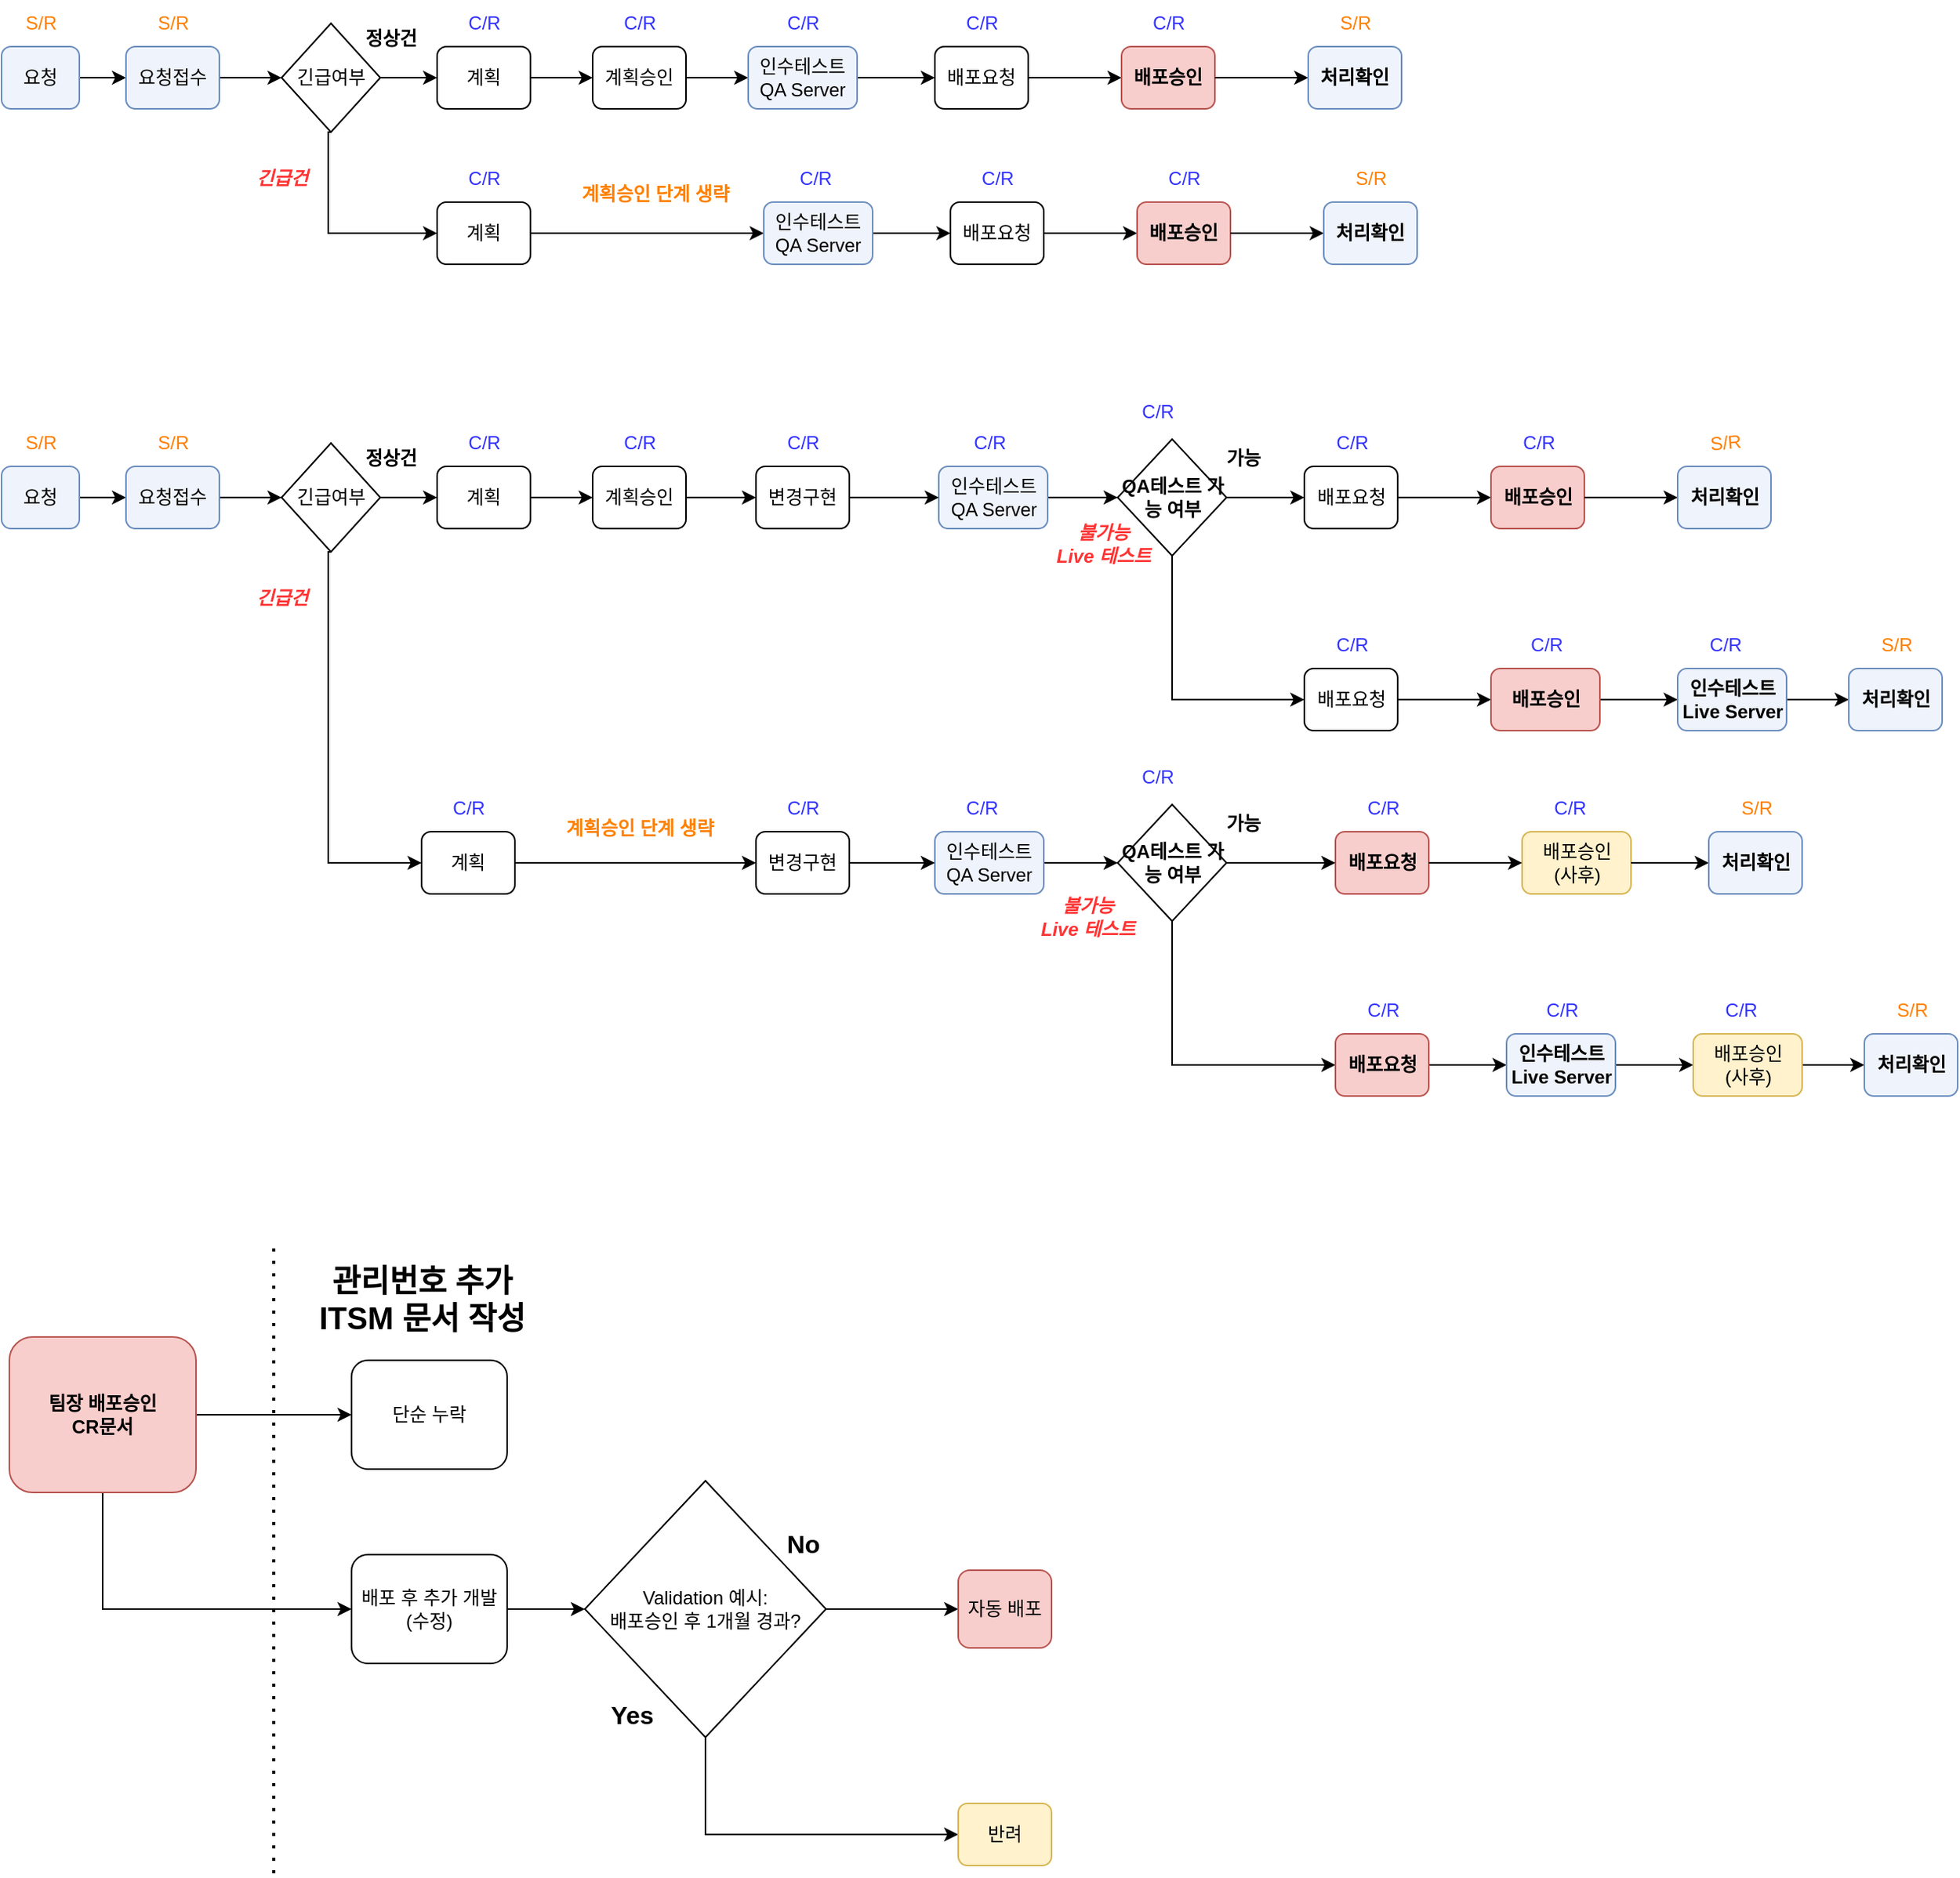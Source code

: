 <mxfile version="22.1.15" type="github">
  <diagram id="C5RBs43oDa-KdzZeNtuy" name="Page-1">
    <mxGraphModel dx="2261" dy="738" grid="1" gridSize="10" guides="1" tooltips="1" connect="1" arrows="1" fold="1" page="1" pageScale="1" pageWidth="827" pageHeight="1169" background="#ffffff" math="0" shadow="0">
      <root>
        <mxCell id="WIyWlLk6GJQsqaUBKTNV-0" />
        <mxCell id="WIyWlLk6GJQsqaUBKTNV-1" parent="WIyWlLk6GJQsqaUBKTNV-0" />
        <mxCell id="-poH_1AGBU1u-PjEJNl7-34" value="배포승인&lt;br&gt;(사후)" style="rounded=1;whiteSpace=wrap;html=1;fontSize=12;glass=0;strokeWidth=1;shadow=0;fontStyle=0;fillColor=#fff2cc;strokeColor=#d6b656;" parent="WIyWlLk6GJQsqaUBKTNV-1" vertex="1">
          <mxGeometry x="177.5" y="655" width="70" height="40" as="geometry" />
        </mxCell>
        <mxCell id="bHrff5qwEhBtDLo3kuQc-10" style="edgeStyle=orthogonalEdgeStyle;rounded=0;orthogonalLoop=1;jettySize=auto;html=1;exitX=1;exitY=0.5;exitDx=0;exitDy=0;entryX=0;entryY=0.5;entryDx=0;entryDy=0;" parent="WIyWlLk6GJQsqaUBKTNV-1" source="WIyWlLk6GJQsqaUBKTNV-3" target="bHrff5qwEhBtDLo3kuQc-8" edge="1">
          <mxGeometry relative="1" as="geometry" />
        </mxCell>
        <mxCell id="WIyWlLk6GJQsqaUBKTNV-3" value="요청" style="rounded=1;whiteSpace=wrap;html=1;fontSize=12;glass=0;strokeWidth=1;shadow=0;fillColor=#EFF4FC;strokeColor=#6c8ebf;" parent="WIyWlLk6GJQsqaUBKTNV-1" vertex="1">
          <mxGeometry x="-800" y="420" width="50" height="40" as="geometry" />
        </mxCell>
        <mxCell id="bHrff5qwEhBtDLo3kuQc-9" style="edgeStyle=orthogonalEdgeStyle;rounded=0;orthogonalLoop=1;jettySize=auto;html=1;entryX=0;entryY=0.5;entryDx=0;entryDy=0;" parent="WIyWlLk6GJQsqaUBKTNV-1" source="bHrff5qwEhBtDLo3kuQc-37" target="bHrff5qwEhBtDLo3kuQc-13" edge="1">
          <mxGeometry relative="1" as="geometry">
            <mxPoint x="-560" y="440" as="targetPoint" />
            <mxPoint x="-620" y="440" as="sourcePoint" />
          </mxGeometry>
        </mxCell>
        <mxCell id="bHrff5qwEhBtDLo3kuQc-45" style="edgeStyle=orthogonalEdgeStyle;rounded=0;orthogonalLoop=1;jettySize=auto;html=1;exitX=1;exitY=0.5;exitDx=0;exitDy=0;entryX=0;entryY=0.5;entryDx=0;entryDy=0;" parent="WIyWlLk6GJQsqaUBKTNV-1" source="bHrff5qwEhBtDLo3kuQc-8" target="bHrff5qwEhBtDLo3kuQc-37" edge="1">
          <mxGeometry relative="1" as="geometry" />
        </mxCell>
        <mxCell id="bHrff5qwEhBtDLo3kuQc-8" value="요청접수" style="rounded=1;whiteSpace=wrap;html=1;fontSize=12;glass=0;strokeWidth=1;shadow=0;fillColor=#EFF4FC;strokeColor=#6c8ebf;" parent="WIyWlLk6GJQsqaUBKTNV-1" vertex="1">
          <mxGeometry x="-720" y="420" width="60" height="40" as="geometry" />
        </mxCell>
        <mxCell id="bHrff5qwEhBtDLo3kuQc-43" style="edgeStyle=orthogonalEdgeStyle;rounded=0;orthogonalLoop=1;jettySize=auto;html=1;exitX=1;exitY=0.5;exitDx=0;exitDy=0;entryX=0;entryY=0.5;entryDx=0;entryDy=0;" parent="WIyWlLk6GJQsqaUBKTNV-1" source="bHrff5qwEhBtDLo3kuQc-13" target="bHrff5qwEhBtDLo3kuQc-17" edge="1">
          <mxGeometry relative="1" as="geometry" />
        </mxCell>
        <mxCell id="bHrff5qwEhBtDLo3kuQc-13" value="계획" style="rounded=1;whiteSpace=wrap;html=1;fontSize=12;glass=0;strokeWidth=1;shadow=0;" parent="WIyWlLk6GJQsqaUBKTNV-1" vertex="1">
          <mxGeometry x="-520" y="420" width="60" height="40" as="geometry" />
        </mxCell>
        <mxCell id="mNGhvAOt8ULC3OzizUnZ-25" style="edgeStyle=orthogonalEdgeStyle;rounded=0;orthogonalLoop=1;jettySize=auto;html=1;exitX=1;exitY=0.5;exitDx=0;exitDy=0;entryX=0;entryY=0.5;entryDx=0;entryDy=0;" edge="1" parent="WIyWlLk6GJQsqaUBKTNV-1" source="bHrff5qwEhBtDLo3kuQc-17" target="mNGhvAOt8ULC3OzizUnZ-21">
          <mxGeometry relative="1" as="geometry" />
        </mxCell>
        <mxCell id="bHrff5qwEhBtDLo3kuQc-17" value="계획승인" style="rounded=1;whiteSpace=wrap;html=1;fontSize=12;glass=0;strokeWidth=1;shadow=0;" parent="WIyWlLk6GJQsqaUBKTNV-1" vertex="1">
          <mxGeometry x="-420" y="420" width="60" height="40" as="geometry" />
        </mxCell>
        <mxCell id="bHrff5qwEhBtDLo3kuQc-23" value="배포요청" style="rounded=1;whiteSpace=wrap;html=1;fontSize=12;glass=0;strokeWidth=1;shadow=0;" parent="WIyWlLk6GJQsqaUBKTNV-1" vertex="1">
          <mxGeometry x="37.5" y="420" width="60" height="40" as="geometry" />
        </mxCell>
        <mxCell id="bHrff5qwEhBtDLo3kuQc-24" style="edgeStyle=orthogonalEdgeStyle;rounded=0;orthogonalLoop=1;jettySize=auto;html=1;exitX=1;exitY=0.5;exitDx=0;exitDy=0;" parent="WIyWlLk6GJQsqaUBKTNV-1" edge="1">
          <mxGeometry relative="1" as="geometry">
            <mxPoint x="157.5" y="440" as="targetPoint" />
            <mxPoint x="97.5" y="440" as="sourcePoint" />
          </mxGeometry>
        </mxCell>
        <mxCell id="bHrff5qwEhBtDLo3kuQc-25" value="배포승인" style="rounded=1;whiteSpace=wrap;html=1;fontSize=12;glass=0;strokeWidth=1;shadow=0;fontStyle=1;fillColor=#f8cecc;strokeColor=#b85450;" parent="WIyWlLk6GJQsqaUBKTNV-1" vertex="1">
          <mxGeometry x="157.5" y="420" width="60" height="40" as="geometry" />
        </mxCell>
        <mxCell id="bHrff5qwEhBtDLo3kuQc-26" style="edgeStyle=orthogonalEdgeStyle;rounded=0;orthogonalLoop=1;jettySize=auto;html=1;exitX=1;exitY=0.5;exitDx=0;exitDy=0;" parent="WIyWlLk6GJQsqaUBKTNV-1" edge="1">
          <mxGeometry relative="1" as="geometry">
            <mxPoint x="277.5" y="440" as="targetPoint" />
            <mxPoint x="217.5" y="440" as="sourcePoint" />
          </mxGeometry>
        </mxCell>
        <mxCell id="bHrff5qwEhBtDLo3kuQc-27" value="처리확인" style="rounded=1;whiteSpace=wrap;html=1;fontSize=12;glass=0;strokeWidth=1;shadow=0;fillColor=#EFF4FC;strokeColor=#6c8ebf;fontStyle=1;" parent="WIyWlLk6GJQsqaUBKTNV-1" vertex="1">
          <mxGeometry x="277.5" y="420" width="60" height="40" as="geometry" />
        </mxCell>
        <mxCell id="bHrff5qwEhBtDLo3kuQc-28" value="S/R" style="text;html=1;align=center;verticalAlign=middle;resizable=0;points=[];autosize=1;strokeColor=none;fillColor=none;fontColor=#FF8000;" parent="WIyWlLk6GJQsqaUBKTNV-1" vertex="1">
          <mxGeometry x="-795" y="390" width="40" height="30" as="geometry" />
        </mxCell>
        <mxCell id="bHrff5qwEhBtDLo3kuQc-29" value="S/R" style="text;html=1;align=center;verticalAlign=middle;resizable=0;points=[];autosize=1;strokeColor=none;fillColor=none;fontColor=#FF8000;" parent="WIyWlLk6GJQsqaUBKTNV-1" vertex="1">
          <mxGeometry x="-710" y="390" width="40" height="30" as="geometry" />
        </mxCell>
        <mxCell id="bHrff5qwEhBtDLo3kuQc-30" value="C/R" style="text;html=1;align=center;verticalAlign=middle;resizable=0;points=[];autosize=1;strokeColor=none;fillColor=none;fontColor=#3333FF;" parent="WIyWlLk6GJQsqaUBKTNV-1" vertex="1">
          <mxGeometry x="-510" y="390" width="40" height="30" as="geometry" />
        </mxCell>
        <mxCell id="bHrff5qwEhBtDLo3kuQc-31" value="C/R" style="text;html=1;align=center;verticalAlign=middle;resizable=0;points=[];autosize=1;strokeColor=none;fillColor=none;fontColor=#3333FF;" parent="WIyWlLk6GJQsqaUBKTNV-1" vertex="1">
          <mxGeometry x="-410" y="390" width="40" height="30" as="geometry" />
        </mxCell>
        <mxCell id="bHrff5qwEhBtDLo3kuQc-32" value="C/R" style="text;html=1;align=center;verticalAlign=middle;resizable=0;points=[];autosize=1;strokeColor=none;fillColor=none;fontColor=#3333FF;" parent="WIyWlLk6GJQsqaUBKTNV-1" vertex="1">
          <mxGeometry x="-77.5" y="370" width="40" height="30" as="geometry" />
        </mxCell>
        <mxCell id="bHrff5qwEhBtDLo3kuQc-34" value="C/R" style="text;html=1;align=center;verticalAlign=middle;resizable=0;points=[];autosize=1;strokeColor=none;fillColor=none;fontColor=#3333FF;" parent="WIyWlLk6GJQsqaUBKTNV-1" vertex="1">
          <mxGeometry x="47.5" y="390" width="40" height="30" as="geometry" />
        </mxCell>
        <mxCell id="bHrff5qwEhBtDLo3kuQc-35" value="C/R" style="text;html=1;align=center;verticalAlign=middle;resizable=0;points=[];autosize=1;strokeColor=none;fillColor=none;fontColor=#3333FF;" parent="WIyWlLk6GJQsqaUBKTNV-1" vertex="1">
          <mxGeometry x="167.5" y="390" width="40" height="30" as="geometry" />
        </mxCell>
        <mxCell id="bHrff5qwEhBtDLo3kuQc-41" style="edgeStyle=orthogonalEdgeStyle;rounded=0;orthogonalLoop=1;jettySize=auto;html=1;exitX=0.5;exitY=1;exitDx=0;exitDy=0;entryX=0;entryY=0.5;entryDx=0;entryDy=0;" parent="WIyWlLk6GJQsqaUBKTNV-1" source="bHrff5qwEhBtDLo3kuQc-37" target="bHrff5qwEhBtDLo3kuQc-47" edge="1">
          <mxGeometry relative="1" as="geometry">
            <mxPoint x="-590" y="780" as="targetPoint" />
            <Array as="points">
              <mxPoint x="-590" y="475" />
              <mxPoint x="-590" y="675" />
            </Array>
          </mxGeometry>
        </mxCell>
        <mxCell id="bHrff5qwEhBtDLo3kuQc-37" value="긴급여부" style="rhombus;whiteSpace=wrap;html=1;" parent="WIyWlLk6GJQsqaUBKTNV-1" vertex="1">
          <mxGeometry x="-620" y="405" width="63.5" height="70" as="geometry" />
        </mxCell>
        <mxCell id="bHrff5qwEhBtDLo3kuQc-39" value="정상건" style="text;html=1;align=center;verticalAlign=middle;resizable=0;points=[];autosize=1;strokeColor=none;fillColor=none;fontStyle=1" parent="WIyWlLk6GJQsqaUBKTNV-1" vertex="1">
          <mxGeometry x="-580" y="400" width="60" height="30" as="geometry" />
        </mxCell>
        <mxCell id="bHrff5qwEhBtDLo3kuQc-40" value="긴급건" style="text;html=1;align=center;verticalAlign=middle;resizable=0;points=[];autosize=1;strokeColor=none;fillColor=none;fontStyle=3;fontColor=#FF3333;" parent="WIyWlLk6GJQsqaUBKTNV-1" vertex="1">
          <mxGeometry x="-650" y="490" width="60" height="30" as="geometry" />
        </mxCell>
        <mxCell id="mNGhvAOt8ULC3OzizUnZ-27" style="edgeStyle=orthogonalEdgeStyle;rounded=0;orthogonalLoop=1;jettySize=auto;html=1;exitX=1;exitY=0.5;exitDx=0;exitDy=0;entryX=0;entryY=0.5;entryDx=0;entryDy=0;" edge="1" parent="WIyWlLk6GJQsqaUBKTNV-1" source="bHrff5qwEhBtDLo3kuQc-47" target="mNGhvAOt8ULC3OzizUnZ-23">
          <mxGeometry relative="1" as="geometry" />
        </mxCell>
        <mxCell id="bHrff5qwEhBtDLo3kuQc-47" value="계획" style="rounded=1;whiteSpace=wrap;html=1;fontSize=12;glass=0;strokeWidth=1;shadow=0;" parent="WIyWlLk6GJQsqaUBKTNV-1" vertex="1">
          <mxGeometry x="-530" y="655" width="60" height="40" as="geometry" />
        </mxCell>
        <mxCell id="bHrff5qwEhBtDLo3kuQc-48" value="C/R" style="text;html=1;align=center;verticalAlign=middle;resizable=0;points=[];autosize=1;strokeColor=none;fillColor=none;fontColor=#3333FF;" parent="WIyWlLk6GJQsqaUBKTNV-1" vertex="1">
          <mxGeometry x="-520" y="625" width="40" height="30" as="geometry" />
        </mxCell>
        <mxCell id="bHrff5qwEhBtDLo3kuQc-50" value="C/R" style="text;html=1;align=center;verticalAlign=middle;resizable=0;points=[];autosize=1;strokeColor=none;fillColor=none;fontColor=#3333FF;" parent="WIyWlLk6GJQsqaUBKTNV-1" vertex="1">
          <mxGeometry x="-77.5" y="605" width="40" height="30" as="geometry" />
        </mxCell>
        <mxCell id="bHrff5qwEhBtDLo3kuQc-70" style="edgeStyle=orthogonalEdgeStyle;rounded=0;orthogonalLoop=1;jettySize=auto;html=1;exitX=0.5;exitY=1;exitDx=0;exitDy=0;entryX=0;entryY=0.5;entryDx=0;entryDy=0;" parent="WIyWlLk6GJQsqaUBKTNV-1" source="bHrff5qwEhBtDLo3kuQc-67" edge="1" target="bHrff5qwEhBtDLo3kuQc-71">
          <mxGeometry relative="1" as="geometry">
            <mxPoint x="7.5" y="570" as="targetPoint" />
            <Array as="points">
              <mxPoint x="-47.5" y="570" />
            </Array>
          </mxGeometry>
        </mxCell>
        <mxCell id="mNGhvAOt8ULC3OzizUnZ-6" style="edgeStyle=orthogonalEdgeStyle;rounded=0;orthogonalLoop=1;jettySize=auto;html=1;exitX=1;exitY=0.5;exitDx=0;exitDy=0;entryX=0;entryY=0.5;entryDx=0;entryDy=0;" edge="1" parent="WIyWlLk6GJQsqaUBKTNV-1" source="bHrff5qwEhBtDLo3kuQc-67" target="bHrff5qwEhBtDLo3kuQc-23">
          <mxGeometry relative="1" as="geometry" />
        </mxCell>
        <mxCell id="bHrff5qwEhBtDLo3kuQc-67" value="&lt;b&gt;QA테스트 가능 여부&lt;/b&gt;" style="rhombus;whiteSpace=wrap;html=1;" parent="WIyWlLk6GJQsqaUBKTNV-1" vertex="1">
          <mxGeometry x="-82.5" y="402.5" width="70" height="75" as="geometry" />
        </mxCell>
        <mxCell id="bHrff5qwEhBtDLo3kuQc-68" value="가능" style="text;html=1;align=center;verticalAlign=middle;resizable=0;points=[];autosize=1;strokeColor=none;fillColor=none;fontStyle=1" parent="WIyWlLk6GJQsqaUBKTNV-1" vertex="1">
          <mxGeometry x="-27.5" y="400" width="50" height="30" as="geometry" />
        </mxCell>
        <mxCell id="bHrff5qwEhBtDLo3kuQc-69" value="불가능&lt;br&gt;Live 테스트" style="text;html=1;align=center;verticalAlign=middle;resizable=0;points=[];autosize=1;strokeColor=none;fillColor=none;fontStyle=3;fontColor=#FF3333;" parent="WIyWlLk6GJQsqaUBKTNV-1" vertex="1">
          <mxGeometry x="-137.5" y="450" width="90" height="40" as="geometry" />
        </mxCell>
        <mxCell id="bHrff5qwEhBtDLo3kuQc-83" style="edgeStyle=orthogonalEdgeStyle;rounded=0;orthogonalLoop=1;jettySize=auto;html=1;exitX=1;exitY=0.5;exitDx=0;exitDy=0;entryX=0;entryY=0.5;entryDx=0;entryDy=0;" parent="WIyWlLk6GJQsqaUBKTNV-1" source="bHrff5qwEhBtDLo3kuQc-71" target="bHrff5qwEhBtDLo3kuQc-74" edge="1">
          <mxGeometry relative="1" as="geometry" />
        </mxCell>
        <mxCell id="bHrff5qwEhBtDLo3kuQc-71" value="배포요청" style="rounded=1;whiteSpace=wrap;html=1;fontSize=12;glass=0;strokeWidth=1;shadow=0;fontStyle=0" parent="WIyWlLk6GJQsqaUBKTNV-1" vertex="1">
          <mxGeometry x="37.5" y="550" width="60" height="40" as="geometry" />
        </mxCell>
        <mxCell id="bHrff5qwEhBtDLo3kuQc-73" value="C/R" style="text;html=1;align=center;verticalAlign=middle;resizable=0;points=[];autosize=1;strokeColor=none;fillColor=none;fontColor=#3333FF;" parent="WIyWlLk6GJQsqaUBKTNV-1" vertex="1">
          <mxGeometry x="47.5" y="520" width="40" height="30" as="geometry" />
        </mxCell>
        <mxCell id="bHrff5qwEhBtDLo3kuQc-89" style="edgeStyle=orthogonalEdgeStyle;rounded=0;orthogonalLoop=1;jettySize=auto;html=1;exitX=1;exitY=0.5;exitDx=0;exitDy=0;entryX=0;entryY=0.5;entryDx=0;entryDy=0;" parent="WIyWlLk6GJQsqaUBKTNV-1" source="bHrff5qwEhBtDLo3kuQc-74" target="bHrff5qwEhBtDLo3kuQc-84" edge="1">
          <mxGeometry relative="1" as="geometry" />
        </mxCell>
        <mxCell id="bHrff5qwEhBtDLo3kuQc-74" value="배포승인" style="rounded=1;whiteSpace=wrap;html=1;fontSize=12;glass=0;strokeWidth=1;shadow=0;fillColor=#f8cecc;strokeColor=#b85450;fontStyle=1" parent="WIyWlLk6GJQsqaUBKTNV-1" vertex="1">
          <mxGeometry x="157.5" y="550" width="70" height="40" as="geometry" />
        </mxCell>
        <mxCell id="bHrff5qwEhBtDLo3kuQc-75" value="C/R" style="text;html=1;align=center;verticalAlign=middle;resizable=0;points=[];autosize=1;strokeColor=none;fillColor=none;fontColor=#3333FF;" parent="WIyWlLk6GJQsqaUBKTNV-1" vertex="1">
          <mxGeometry x="172.5" y="520" width="40" height="30" as="geometry" />
        </mxCell>
        <mxCell id="bHrff5qwEhBtDLo3kuQc-90" style="edgeStyle=orthogonalEdgeStyle;rounded=0;orthogonalLoop=1;jettySize=auto;html=1;exitX=1;exitY=0.5;exitDx=0;exitDy=0;entryX=0;entryY=0.5;entryDx=0;entryDy=0;" parent="WIyWlLk6GJQsqaUBKTNV-1" source="bHrff5qwEhBtDLo3kuQc-84" target="bHrff5qwEhBtDLo3kuQc-86" edge="1">
          <mxGeometry relative="1" as="geometry" />
        </mxCell>
        <mxCell id="bHrff5qwEhBtDLo3kuQc-84" value="인수테스트&lt;br style=&quot;border-color: var(--border-color);&quot;&gt;&lt;span style=&quot;&quot;&gt;Live Server&lt;/span&gt;" style="rounded=1;whiteSpace=wrap;html=1;fontSize=12;glass=0;strokeWidth=1;shadow=0;fontStyle=1;fillColor=#EFF4FC;strokeColor=#6c8ebf;" parent="WIyWlLk6GJQsqaUBKTNV-1" vertex="1">
          <mxGeometry x="277.5" y="550" width="70" height="40" as="geometry" />
        </mxCell>
        <mxCell id="bHrff5qwEhBtDLo3kuQc-86" value="처리확인" style="rounded=1;whiteSpace=wrap;html=1;fontSize=12;glass=0;strokeWidth=1;shadow=0;fillColor=#EFF4FC;strokeColor=#6c8ebf;fontStyle=1;" parent="WIyWlLk6GJQsqaUBKTNV-1" vertex="1">
          <mxGeometry x="387.5" y="550" width="60" height="40" as="geometry" />
        </mxCell>
        <mxCell id="bHrff5qwEhBtDLo3kuQc-87" value="C/R" style="text;html=1;align=center;verticalAlign=middle;resizable=0;points=[];autosize=1;strokeColor=none;fillColor=none;fontColor=#3333FF;" parent="WIyWlLk6GJQsqaUBKTNV-1" vertex="1">
          <mxGeometry x="287.5" y="520" width="40" height="30" as="geometry" />
        </mxCell>
        <mxCell id="bHrff5qwEhBtDLo3kuQc-93" value="단순 누락" style="rounded=1;whiteSpace=wrap;html=1;fontSize=12;glass=0;strokeWidth=1;shadow=0;" parent="WIyWlLk6GJQsqaUBKTNV-1" vertex="1">
          <mxGeometry x="-575" y="995" width="100" height="70" as="geometry" />
        </mxCell>
        <mxCell id="bHrff5qwEhBtDLo3kuQc-99" style="edgeStyle=orthogonalEdgeStyle;rounded=0;orthogonalLoop=1;jettySize=auto;html=1;exitX=1;exitY=0.5;exitDx=0;exitDy=0;entryX=0;entryY=0.5;entryDx=0;entryDy=0;" parent="WIyWlLk6GJQsqaUBKTNV-1" source="bHrff5qwEhBtDLo3kuQc-96" target="bHrff5qwEhBtDLo3kuQc-93" edge="1">
          <mxGeometry relative="1" as="geometry" />
        </mxCell>
        <mxCell id="bHrff5qwEhBtDLo3kuQc-107" style="edgeStyle=orthogonalEdgeStyle;rounded=0;orthogonalLoop=1;jettySize=auto;html=1;exitX=1;exitY=0.5;exitDx=0;exitDy=0;entryX=0;entryY=0.5;entryDx=0;entryDy=0;" parent="WIyWlLk6GJQsqaUBKTNV-1" source="bHrff5qwEhBtDLo3kuQc-96" target="bHrff5qwEhBtDLo3kuQc-105" edge="1">
          <mxGeometry relative="1" as="geometry">
            <Array as="points">
              <mxPoint x="-735" y="1030" />
              <mxPoint x="-735" y="1155" />
            </Array>
          </mxGeometry>
        </mxCell>
        <mxCell id="bHrff5qwEhBtDLo3kuQc-96" value="팀장 배포승인&lt;br&gt;CR문서" style="rounded=1;whiteSpace=wrap;html=1;fontSize=12;glass=0;strokeWidth=1;shadow=0;fillColor=#f8cecc;strokeColor=#b85450;fontStyle=1" parent="WIyWlLk6GJQsqaUBKTNV-1" vertex="1">
          <mxGeometry x="-795" y="980" width="120" height="100" as="geometry" />
        </mxCell>
        <mxCell id="bHrff5qwEhBtDLo3kuQc-100" value="관리번호 추가&lt;br&gt;ITSM 문서 작성" style="text;html=1;align=center;verticalAlign=middle;resizable=0;points=[];autosize=1;strokeColor=none;fillColor=none;fontStyle=1;fontSize=20;" parent="WIyWlLk6GJQsqaUBKTNV-1" vertex="1">
          <mxGeometry x="-610" y="925" width="160" height="60" as="geometry" />
        </mxCell>
        <mxCell id="bHrff5qwEhBtDLo3kuQc-109" style="edgeStyle=orthogonalEdgeStyle;rounded=0;orthogonalLoop=1;jettySize=auto;html=1;exitX=1;exitY=0.5;exitDx=0;exitDy=0;" parent="WIyWlLk6GJQsqaUBKTNV-1" source="bHrff5qwEhBtDLo3kuQc-101" edge="1">
          <mxGeometry relative="1" as="geometry">
            <mxPoint x="-185" y="1155" as="targetPoint" />
          </mxGeometry>
        </mxCell>
        <mxCell id="bHrff5qwEhBtDLo3kuQc-114" style="edgeStyle=orthogonalEdgeStyle;rounded=0;orthogonalLoop=1;jettySize=auto;html=1;exitX=0.5;exitY=1;exitDx=0;exitDy=0;entryX=0;entryY=0.5;entryDx=0;entryDy=0;" parent="WIyWlLk6GJQsqaUBKTNV-1" source="bHrff5qwEhBtDLo3kuQc-101" target="bHrff5qwEhBtDLo3kuQc-113" edge="1">
          <mxGeometry relative="1" as="geometry" />
        </mxCell>
        <mxCell id="bHrff5qwEhBtDLo3kuQc-101" value="Validation 예시:&lt;br&gt;배포승인 후 1개월 경과?" style="rhombus;whiteSpace=wrap;html=1;" parent="WIyWlLk6GJQsqaUBKTNV-1" vertex="1">
          <mxGeometry x="-425" y="1072.5" width="155" height="165" as="geometry" />
        </mxCell>
        <mxCell id="bHrff5qwEhBtDLo3kuQc-104" value="" style="endArrow=none;dashed=1;html=1;dashPattern=1 3;strokeWidth=2;rounded=0;" parent="WIyWlLk6GJQsqaUBKTNV-1" edge="1">
          <mxGeometry width="50" height="50" relative="1" as="geometry">
            <mxPoint x="-625" y="1325" as="sourcePoint" />
            <mxPoint x="-625" y="920" as="targetPoint" />
          </mxGeometry>
        </mxCell>
        <mxCell id="bHrff5qwEhBtDLo3kuQc-108" style="edgeStyle=orthogonalEdgeStyle;rounded=0;orthogonalLoop=1;jettySize=auto;html=1;exitX=1;exitY=0.5;exitDx=0;exitDy=0;entryX=0;entryY=0.5;entryDx=0;entryDy=0;" parent="WIyWlLk6GJQsqaUBKTNV-1" source="bHrff5qwEhBtDLo3kuQc-105" target="bHrff5qwEhBtDLo3kuQc-101" edge="1">
          <mxGeometry relative="1" as="geometry" />
        </mxCell>
        <mxCell id="bHrff5qwEhBtDLo3kuQc-105" value="배포 후 추가 개발(수정)" style="rounded=1;whiteSpace=wrap;html=1;fontSize=12;glass=0;strokeWidth=1;shadow=0;" parent="WIyWlLk6GJQsqaUBKTNV-1" vertex="1">
          <mxGeometry x="-575" y="1120" width="100" height="70" as="geometry" />
        </mxCell>
        <mxCell id="bHrff5qwEhBtDLo3kuQc-110" value="No" style="text;html=1;align=center;verticalAlign=middle;resizable=0;points=[];autosize=1;strokeColor=none;fillColor=none;fontSize=16;fontStyle=1" parent="WIyWlLk6GJQsqaUBKTNV-1" vertex="1">
          <mxGeometry x="-305" y="1098" width="40" height="30" as="geometry" />
        </mxCell>
        <mxCell id="bHrff5qwEhBtDLo3kuQc-112" value="자동 배포" style="rounded=1;whiteSpace=wrap;html=1;fontSize=12;glass=0;strokeWidth=1;shadow=0;fillColor=#f8cecc;strokeColor=#b85450;" parent="WIyWlLk6GJQsqaUBKTNV-1" vertex="1">
          <mxGeometry x="-185" y="1130" width="60" height="50" as="geometry" />
        </mxCell>
        <mxCell id="bHrff5qwEhBtDLo3kuQc-113" value="반려" style="rounded=1;whiteSpace=wrap;html=1;fontSize=12;glass=0;strokeWidth=1;shadow=0;fillColor=#fff2cc;strokeColor=#d6b656;" parent="WIyWlLk6GJQsqaUBKTNV-1" vertex="1">
          <mxGeometry x="-185" y="1280" width="60" height="40" as="geometry" />
        </mxCell>
        <mxCell id="bHrff5qwEhBtDLo3kuQc-115" value="Yes" style="text;html=1;align=center;verticalAlign=middle;resizable=0;points=[];autosize=1;strokeColor=none;fillColor=none;fontSize=16;fontStyle=1" parent="WIyWlLk6GJQsqaUBKTNV-1" vertex="1">
          <mxGeometry x="-420" y="1207.5" width="50" height="30" as="geometry" />
        </mxCell>
        <mxCell id="-poH_1AGBU1u-PjEJNl7-32" value="배포요청" style="rounded=1;whiteSpace=wrap;html=1;fontSize=12;glass=0;strokeWidth=1;shadow=0;fontStyle=1;fillColor=#f8cecc;strokeColor=#b85450;" parent="WIyWlLk6GJQsqaUBKTNV-1" vertex="1">
          <mxGeometry x="57.5" y="655" width="60" height="40" as="geometry" />
        </mxCell>
        <mxCell id="-poH_1AGBU1u-PjEJNl7-33" style="edgeStyle=orthogonalEdgeStyle;rounded=0;orthogonalLoop=1;jettySize=auto;html=1;exitX=1;exitY=0.5;exitDx=0;exitDy=0;" parent="WIyWlLk6GJQsqaUBKTNV-1" edge="1">
          <mxGeometry relative="1" as="geometry">
            <mxPoint x="177.5" y="675" as="targetPoint" />
            <mxPoint x="117.5" y="675" as="sourcePoint" />
          </mxGeometry>
        </mxCell>
        <mxCell id="-poH_1AGBU1u-PjEJNl7-35" style="edgeStyle=orthogonalEdgeStyle;rounded=0;orthogonalLoop=1;jettySize=auto;html=1;exitX=1;exitY=0.5;exitDx=0;exitDy=0;" parent="WIyWlLk6GJQsqaUBKTNV-1" source="-poH_1AGBU1u-PjEJNl7-34" edge="1">
          <mxGeometry relative="1" as="geometry">
            <mxPoint x="297.5" y="675" as="targetPoint" />
            <mxPoint x="257.5" y="675" as="sourcePoint" />
          </mxGeometry>
        </mxCell>
        <mxCell id="-poH_1AGBU1u-PjEJNl7-36" value="처리확인" style="rounded=1;whiteSpace=wrap;html=1;fontSize=12;glass=0;strokeWidth=1;shadow=0;fillColor=#EFF4FC;strokeColor=#6c8ebf;fontStyle=1;" parent="WIyWlLk6GJQsqaUBKTNV-1" vertex="1">
          <mxGeometry x="297.5" y="655" width="60" height="40" as="geometry" />
        </mxCell>
        <mxCell id="-poH_1AGBU1u-PjEJNl7-38" value="C/R" style="text;html=1;align=center;verticalAlign=middle;resizable=0;points=[];autosize=1;strokeColor=none;fillColor=none;fontColor=#3333FF;" parent="WIyWlLk6GJQsqaUBKTNV-1" vertex="1">
          <mxGeometry x="67.5" y="625" width="40" height="30" as="geometry" />
        </mxCell>
        <mxCell id="-poH_1AGBU1u-PjEJNl7-39" value="C/R" style="text;html=1;align=center;verticalAlign=middle;resizable=0;points=[];autosize=1;strokeColor=none;fillColor=none;fontColor=#3333FF;" parent="WIyWlLk6GJQsqaUBKTNV-1" vertex="1">
          <mxGeometry x="187.5" y="625" width="40" height="30" as="geometry" />
        </mxCell>
        <mxCell id="-poH_1AGBU1u-PjEJNl7-41" style="edgeStyle=orthogonalEdgeStyle;rounded=0;orthogonalLoop=1;jettySize=auto;html=1;exitX=0.5;exitY=1;exitDx=0;exitDy=0;entryX=0;entryY=0.5;entryDx=0;entryDy=0;" parent="WIyWlLk6GJQsqaUBKTNV-1" source="-poH_1AGBU1u-PjEJNl7-42" edge="1" target="-poH_1AGBU1u-PjEJNl7-46">
          <mxGeometry relative="1" as="geometry">
            <mxPoint x="7.5" y="805" as="targetPoint" />
            <Array as="points">
              <mxPoint x="-47.5" y="805" />
            </Array>
          </mxGeometry>
        </mxCell>
        <mxCell id="mNGhvAOt8ULC3OzizUnZ-11" style="edgeStyle=orthogonalEdgeStyle;rounded=0;orthogonalLoop=1;jettySize=auto;html=1;exitX=1;exitY=0.5;exitDx=0;exitDy=0;entryX=0;entryY=0.5;entryDx=0;entryDy=0;" edge="1" parent="WIyWlLk6GJQsqaUBKTNV-1" source="-poH_1AGBU1u-PjEJNl7-42" target="-poH_1AGBU1u-PjEJNl7-32">
          <mxGeometry relative="1" as="geometry" />
        </mxCell>
        <mxCell id="-poH_1AGBU1u-PjEJNl7-42" value="&lt;b style=&quot;border-color: var(--border-color);&quot;&gt;QA테스트 가능 여부&lt;/b&gt;" style="rhombus;whiteSpace=wrap;html=1;" parent="WIyWlLk6GJQsqaUBKTNV-1" vertex="1">
          <mxGeometry x="-82.5" y="637.5" width="70" height="75" as="geometry" />
        </mxCell>
        <mxCell id="-poH_1AGBU1u-PjEJNl7-43" value="가능" style="text;html=1;align=center;verticalAlign=middle;resizable=0;points=[];autosize=1;strokeColor=none;fillColor=none;fontStyle=1" parent="WIyWlLk6GJQsqaUBKTNV-1" vertex="1">
          <mxGeometry x="-27.5" y="635" width="50" height="30" as="geometry" />
        </mxCell>
        <mxCell id="-poH_1AGBU1u-PjEJNl7-44" value="불가능&lt;br style=&quot;border-color: var(--border-color);&quot;&gt;Live 테스트" style="text;html=1;align=center;verticalAlign=middle;resizable=0;points=[];autosize=1;strokeColor=none;fillColor=none;fontStyle=3;fontColor=#FF3333;" parent="WIyWlLk6GJQsqaUBKTNV-1" vertex="1">
          <mxGeometry x="-147.5" y="690" width="90" height="40" as="geometry" />
        </mxCell>
        <mxCell id="-poH_1AGBU1u-PjEJNl7-45" style="edgeStyle=orthogonalEdgeStyle;rounded=0;orthogonalLoop=1;jettySize=auto;html=1;exitX=1;exitY=0.5;exitDx=0;exitDy=0;entryX=0;entryY=0.5;entryDx=0;entryDy=0;" parent="WIyWlLk6GJQsqaUBKTNV-1" source="-poH_1AGBU1u-PjEJNl7-46" target="-poH_1AGBU1u-PjEJNl7-49" edge="1">
          <mxGeometry relative="1" as="geometry" />
        </mxCell>
        <mxCell id="-poH_1AGBU1u-PjEJNl7-46" value="배포요청" style="rounded=1;whiteSpace=wrap;html=1;fontSize=12;glass=0;strokeWidth=1;shadow=0;fillColor=#f8cecc;strokeColor=#b85450;fontStyle=1" parent="WIyWlLk6GJQsqaUBKTNV-1" vertex="1">
          <mxGeometry x="57.5" y="785" width="60" height="40" as="geometry" />
        </mxCell>
        <mxCell id="-poH_1AGBU1u-PjEJNl7-47" value="C/R" style="text;html=1;align=center;verticalAlign=middle;resizable=0;points=[];autosize=1;strokeColor=none;fillColor=none;fontColor=#3333FF;" parent="WIyWlLk6GJQsqaUBKTNV-1" vertex="1">
          <mxGeometry x="67.5" y="755" width="40" height="30" as="geometry" />
        </mxCell>
        <mxCell id="-poH_1AGBU1u-PjEJNl7-48" style="edgeStyle=orthogonalEdgeStyle;rounded=0;orthogonalLoop=1;jettySize=auto;html=1;exitX=1;exitY=0.5;exitDx=0;exitDy=0;entryX=0;entryY=0.5;entryDx=0;entryDy=0;" parent="WIyWlLk6GJQsqaUBKTNV-1" source="-poH_1AGBU1u-PjEJNl7-49" target="-poH_1AGBU1u-PjEJNl7-53" edge="1">
          <mxGeometry relative="1" as="geometry" />
        </mxCell>
        <mxCell id="-poH_1AGBU1u-PjEJNl7-49" value="인수테스트&lt;br style=&quot;border-color: var(--border-color);&quot;&gt;&lt;span style=&quot;border-color: var(--border-color);&quot;&gt;Live Server&lt;/span&gt;" style="rounded=1;whiteSpace=wrap;html=1;fontSize=12;glass=0;strokeWidth=1;shadow=0;fillColor=#EFF4FC;strokeColor=#6c8ebf;fontStyle=1" parent="WIyWlLk6GJQsqaUBKTNV-1" vertex="1">
          <mxGeometry x="167.5" y="785" width="70" height="40" as="geometry" />
        </mxCell>
        <mxCell id="-poH_1AGBU1u-PjEJNl7-50" value="C/R" style="text;html=1;align=center;verticalAlign=middle;resizable=0;points=[];autosize=1;strokeColor=none;fillColor=none;fontColor=#3333FF;" parent="WIyWlLk6GJQsqaUBKTNV-1" vertex="1">
          <mxGeometry x="182.5" y="755" width="40" height="30" as="geometry" />
        </mxCell>
        <mxCell id="-poH_1AGBU1u-PjEJNl7-52" style="edgeStyle=orthogonalEdgeStyle;rounded=0;orthogonalLoop=1;jettySize=auto;html=1;exitX=1;exitY=0.5;exitDx=0;exitDy=0;entryX=0;entryY=0.5;entryDx=0;entryDy=0;" parent="WIyWlLk6GJQsqaUBKTNV-1" source="-poH_1AGBU1u-PjEJNl7-53" target="-poH_1AGBU1u-PjEJNl7-54" edge="1">
          <mxGeometry relative="1" as="geometry" />
        </mxCell>
        <mxCell id="-poH_1AGBU1u-PjEJNl7-53" value="배포승인&lt;br&gt;(사후)" style="rounded=1;whiteSpace=wrap;html=1;fontSize=12;glass=0;strokeWidth=1;shadow=0;fontStyle=0;fillColor=#fff2cc;strokeColor=#d6b656;" parent="WIyWlLk6GJQsqaUBKTNV-1" vertex="1">
          <mxGeometry x="287.5" y="785" width="70" height="40" as="geometry" />
        </mxCell>
        <mxCell id="-poH_1AGBU1u-PjEJNl7-54" value="처리확인" style="rounded=1;whiteSpace=wrap;html=1;fontSize=12;glass=0;strokeWidth=1;shadow=0;fillColor=#EFF4FC;strokeColor=#6c8ebf;fontStyle=1;" parent="WIyWlLk6GJQsqaUBKTNV-1" vertex="1">
          <mxGeometry x="397.5" y="785" width="60" height="40" as="geometry" />
        </mxCell>
        <mxCell id="-poH_1AGBU1u-PjEJNl7-55" value="C/R" style="text;html=1;align=center;verticalAlign=middle;resizable=0;points=[];autosize=1;strokeColor=none;fillColor=none;fontColor=#3333FF;" parent="WIyWlLk6GJQsqaUBKTNV-1" vertex="1">
          <mxGeometry x="297.5" y="755" width="40" height="30" as="geometry" />
        </mxCell>
        <mxCell id="-poH_1AGBU1u-PjEJNl7-58" value="계획승인 단계 생략" style="text;html=1;align=center;verticalAlign=middle;resizable=0;points=[];autosize=1;strokeColor=none;fillColor=none;fontStyle=1;fontColor=#FF8000;" parent="WIyWlLk6GJQsqaUBKTNV-1" vertex="1">
          <mxGeometry x="-455" y="637.5" width="130" height="30" as="geometry" />
        </mxCell>
        <mxCell id="-poH_1AGBU1u-PjEJNl7-237" style="edgeStyle=orthogonalEdgeStyle;rounded=0;orthogonalLoop=1;jettySize=auto;html=1;exitX=1;exitY=0.5;exitDx=0;exitDy=0;entryX=0;entryY=0.5;entryDx=0;entryDy=0;" parent="WIyWlLk6GJQsqaUBKTNV-1" source="-poH_1AGBU1u-PjEJNl7-238" target="-poH_1AGBU1u-PjEJNl7-241" edge="1">
          <mxGeometry relative="1" as="geometry" />
        </mxCell>
        <mxCell id="-poH_1AGBU1u-PjEJNl7-238" value="요청" style="rounded=1;whiteSpace=wrap;html=1;fontSize=12;glass=0;strokeWidth=1;shadow=0;fillColor=#EFF4FC;strokeColor=#6c8ebf;" parent="WIyWlLk6GJQsqaUBKTNV-1" vertex="1">
          <mxGeometry x="-800" y="150" width="50" height="40" as="geometry" />
        </mxCell>
        <mxCell id="-poH_1AGBU1u-PjEJNl7-239" style="edgeStyle=orthogonalEdgeStyle;rounded=0;orthogonalLoop=1;jettySize=auto;html=1;entryX=0;entryY=0.5;entryDx=0;entryDy=0;" parent="WIyWlLk6GJQsqaUBKTNV-1" source="-poH_1AGBU1u-PjEJNl7-263" target="-poH_1AGBU1u-PjEJNl7-243" edge="1">
          <mxGeometry relative="1" as="geometry">
            <mxPoint x="-560" y="170" as="targetPoint" />
            <mxPoint x="-620" y="170" as="sourcePoint" />
          </mxGeometry>
        </mxCell>
        <mxCell id="-poH_1AGBU1u-PjEJNl7-240" style="edgeStyle=orthogonalEdgeStyle;rounded=0;orthogonalLoop=1;jettySize=auto;html=1;exitX=1;exitY=0.5;exitDx=0;exitDy=0;entryX=0;entryY=0.5;entryDx=0;entryDy=0;" parent="WIyWlLk6GJQsqaUBKTNV-1" source="-poH_1AGBU1u-PjEJNl7-241" target="-poH_1AGBU1u-PjEJNl7-263" edge="1">
          <mxGeometry relative="1" as="geometry" />
        </mxCell>
        <mxCell id="-poH_1AGBU1u-PjEJNl7-241" value="요청접수" style="rounded=1;whiteSpace=wrap;html=1;fontSize=12;glass=0;strokeWidth=1;shadow=0;fillColor=#EFF4FC;strokeColor=#6c8ebf;" parent="WIyWlLk6GJQsqaUBKTNV-1" vertex="1">
          <mxGeometry x="-720" y="150" width="60" height="40" as="geometry" />
        </mxCell>
        <mxCell id="-poH_1AGBU1u-PjEJNl7-242" style="edgeStyle=orthogonalEdgeStyle;rounded=0;orthogonalLoop=1;jettySize=auto;html=1;exitX=1;exitY=0.5;exitDx=0;exitDy=0;entryX=0;entryY=0.5;entryDx=0;entryDy=0;" parent="WIyWlLk6GJQsqaUBKTNV-1" source="-poH_1AGBU1u-PjEJNl7-243" target="-poH_1AGBU1u-PjEJNl7-244" edge="1">
          <mxGeometry relative="1" as="geometry" />
        </mxCell>
        <mxCell id="-poH_1AGBU1u-PjEJNl7-243" value="계획" style="rounded=1;whiteSpace=wrap;html=1;fontSize=12;glass=0;strokeWidth=1;shadow=0;" parent="WIyWlLk6GJQsqaUBKTNV-1" vertex="1">
          <mxGeometry x="-520" y="150" width="60" height="40" as="geometry" />
        </mxCell>
        <mxCell id="-poH_1AGBU1u-PjEJNl7-244" value="계획승인" style="rounded=1;whiteSpace=wrap;html=1;fontSize=12;glass=0;strokeWidth=1;shadow=0;" parent="WIyWlLk6GJQsqaUBKTNV-1" vertex="1">
          <mxGeometry x="-420" y="150" width="60" height="40" as="geometry" />
        </mxCell>
        <mxCell id="-poH_1AGBU1u-PjEJNl7-245" style="edgeStyle=orthogonalEdgeStyle;rounded=0;orthogonalLoop=1;jettySize=auto;html=1;exitX=1;exitY=0.5;exitDx=0;exitDy=0;entryX=0;entryY=0.5;entryDx=0;entryDy=0;" parent="WIyWlLk6GJQsqaUBKTNV-1" source="-poH_1AGBU1u-PjEJNl7-244" target="-poH_1AGBU1u-PjEJNl7-247" edge="1">
          <mxGeometry relative="1" as="geometry">
            <mxPoint x="-200" y="170" as="targetPoint" />
            <mxPoint x="-260" y="170" as="sourcePoint" />
          </mxGeometry>
        </mxCell>
        <mxCell id="-poH_1AGBU1u-PjEJNl7-246" style="edgeStyle=orthogonalEdgeStyle;rounded=0;orthogonalLoop=1;jettySize=auto;html=1;exitX=1;exitY=0.5;exitDx=0;exitDy=0;entryX=0;entryY=0.5;entryDx=0;entryDy=0;" parent="WIyWlLk6GJQsqaUBKTNV-1" source="-poH_1AGBU1u-PjEJNl7-247" target="-poH_1AGBU1u-PjEJNl7-248" edge="1">
          <mxGeometry relative="1" as="geometry" />
        </mxCell>
        <mxCell id="-poH_1AGBU1u-PjEJNl7-247" value="인수테스트&lt;br&gt;QA Server" style="rounded=1;whiteSpace=wrap;html=1;fontSize=12;glass=0;strokeWidth=1;shadow=0;fillColor=#EFF4FC;strokeColor=#6c8ebf;" parent="WIyWlLk6GJQsqaUBKTNV-1" vertex="1">
          <mxGeometry x="-320" y="150" width="70" height="40" as="geometry" />
        </mxCell>
        <mxCell id="-poH_1AGBU1u-PjEJNl7-248" value="배포요청" style="rounded=1;whiteSpace=wrap;html=1;fontSize=12;glass=0;strokeWidth=1;shadow=0;" parent="WIyWlLk6GJQsqaUBKTNV-1" vertex="1">
          <mxGeometry x="-200" y="150" width="60" height="40" as="geometry" />
        </mxCell>
        <mxCell id="-poH_1AGBU1u-PjEJNl7-249" style="edgeStyle=orthogonalEdgeStyle;rounded=0;orthogonalLoop=1;jettySize=auto;html=1;exitX=1;exitY=0.5;exitDx=0;exitDy=0;" parent="WIyWlLk6GJQsqaUBKTNV-1" edge="1">
          <mxGeometry relative="1" as="geometry">
            <mxPoint x="-80" y="170" as="targetPoint" />
            <mxPoint x="-140" y="170" as="sourcePoint" />
          </mxGeometry>
        </mxCell>
        <mxCell id="-poH_1AGBU1u-PjEJNl7-250" value="배포승인" style="rounded=1;whiteSpace=wrap;html=1;fontSize=12;glass=0;strokeWidth=1;shadow=0;fontStyle=1;fillColor=#f8cecc;strokeColor=#b85450;" parent="WIyWlLk6GJQsqaUBKTNV-1" vertex="1">
          <mxGeometry x="-80" y="150" width="60" height="40" as="geometry" />
        </mxCell>
        <mxCell id="-poH_1AGBU1u-PjEJNl7-251" style="edgeStyle=orthogonalEdgeStyle;rounded=0;orthogonalLoop=1;jettySize=auto;html=1;exitX=1;exitY=0.5;exitDx=0;exitDy=0;" parent="WIyWlLk6GJQsqaUBKTNV-1" edge="1">
          <mxGeometry relative="1" as="geometry">
            <mxPoint x="40" y="170" as="targetPoint" />
            <mxPoint x="-20" y="170" as="sourcePoint" />
          </mxGeometry>
        </mxCell>
        <mxCell id="-poH_1AGBU1u-PjEJNl7-252" value="처리확인" style="rounded=1;whiteSpace=wrap;html=1;fontSize=12;glass=0;strokeWidth=1;shadow=0;fillColor=#EFF4FC;strokeColor=#6c8ebf;fontStyle=1;" parent="WIyWlLk6GJQsqaUBKTNV-1" vertex="1">
          <mxGeometry x="40" y="150" width="60" height="40" as="geometry" />
        </mxCell>
        <mxCell id="-poH_1AGBU1u-PjEJNl7-253" value="S/R" style="text;html=1;align=center;verticalAlign=middle;resizable=0;points=[];autosize=1;strokeColor=none;fillColor=none;fontColor=#FF8000;" parent="WIyWlLk6GJQsqaUBKTNV-1" vertex="1">
          <mxGeometry x="-795" y="120" width="40" height="30" as="geometry" />
        </mxCell>
        <mxCell id="-poH_1AGBU1u-PjEJNl7-254" value="S/R" style="text;html=1;align=center;verticalAlign=middle;resizable=0;points=[];autosize=1;strokeColor=none;fillColor=none;fontColor=#FF8000;" parent="WIyWlLk6GJQsqaUBKTNV-1" vertex="1">
          <mxGeometry x="-710" y="120" width="40" height="30" as="geometry" />
        </mxCell>
        <mxCell id="-poH_1AGBU1u-PjEJNl7-255" value="C/R" style="text;html=1;align=center;verticalAlign=middle;resizable=0;points=[];autosize=1;strokeColor=none;fillColor=none;fontColor=#3333FF;" parent="WIyWlLk6GJQsqaUBKTNV-1" vertex="1">
          <mxGeometry x="-510" y="120" width="40" height="30" as="geometry" />
        </mxCell>
        <mxCell id="-poH_1AGBU1u-PjEJNl7-256" value="C/R" style="text;html=1;align=center;verticalAlign=middle;resizable=0;points=[];autosize=1;strokeColor=none;fillColor=none;fontColor=#3333FF;" parent="WIyWlLk6GJQsqaUBKTNV-1" vertex="1">
          <mxGeometry x="-410" y="120" width="40" height="30" as="geometry" />
        </mxCell>
        <mxCell id="-poH_1AGBU1u-PjEJNl7-258" value="C/R" style="text;html=1;align=center;verticalAlign=middle;resizable=0;points=[];autosize=1;strokeColor=none;fillColor=none;fontColor=#3333FF;" parent="WIyWlLk6GJQsqaUBKTNV-1" vertex="1">
          <mxGeometry x="-305" y="120" width="40" height="30" as="geometry" />
        </mxCell>
        <mxCell id="-poH_1AGBU1u-PjEJNl7-259" value="C/R" style="text;html=1;align=center;verticalAlign=middle;resizable=0;points=[];autosize=1;strokeColor=none;fillColor=none;fontColor=#3333FF;" parent="WIyWlLk6GJQsqaUBKTNV-1" vertex="1">
          <mxGeometry x="-190" y="120" width="40" height="30" as="geometry" />
        </mxCell>
        <mxCell id="-poH_1AGBU1u-PjEJNl7-260" value="C/R" style="text;html=1;align=center;verticalAlign=middle;resizable=0;points=[];autosize=1;strokeColor=none;fillColor=none;fontColor=#3333FF;" parent="WIyWlLk6GJQsqaUBKTNV-1" vertex="1">
          <mxGeometry x="-70" y="120" width="40" height="30" as="geometry" />
        </mxCell>
        <mxCell id="-poH_1AGBU1u-PjEJNl7-262" style="edgeStyle=orthogonalEdgeStyle;rounded=0;orthogonalLoop=1;jettySize=auto;html=1;exitX=0.5;exitY=1;exitDx=0;exitDy=0;entryX=0;entryY=0.5;entryDx=0;entryDy=0;" parent="WIyWlLk6GJQsqaUBKTNV-1" source="-poH_1AGBU1u-PjEJNl7-263" target="-poH_1AGBU1u-PjEJNl7-266" edge="1">
          <mxGeometry relative="1" as="geometry">
            <mxPoint x="-590" y="510" as="targetPoint" />
            <Array as="points">
              <mxPoint x="-590" y="205" />
              <mxPoint x="-590" y="270" />
            </Array>
          </mxGeometry>
        </mxCell>
        <mxCell id="-poH_1AGBU1u-PjEJNl7-263" value="긴급여부" style="rhombus;whiteSpace=wrap;html=1;" parent="WIyWlLk6GJQsqaUBKTNV-1" vertex="1">
          <mxGeometry x="-620" y="135" width="63.5" height="70" as="geometry" />
        </mxCell>
        <mxCell id="-poH_1AGBU1u-PjEJNl7-264" value="정상건" style="text;html=1;align=center;verticalAlign=middle;resizable=0;points=[];autosize=1;strokeColor=none;fillColor=none;fontStyle=1" parent="WIyWlLk6GJQsqaUBKTNV-1" vertex="1">
          <mxGeometry x="-580" y="130" width="60" height="30" as="geometry" />
        </mxCell>
        <mxCell id="-poH_1AGBU1u-PjEJNl7-265" value="긴급건" style="text;html=1;align=center;verticalAlign=middle;resizable=0;points=[];autosize=1;strokeColor=none;fillColor=none;fontStyle=3;fontColor=#FF3333;" parent="WIyWlLk6GJQsqaUBKTNV-1" vertex="1">
          <mxGeometry x="-650" y="220" width="60" height="30" as="geometry" />
        </mxCell>
        <mxCell id="-poH_1AGBU1u-PjEJNl7-266" value="계획" style="rounded=1;whiteSpace=wrap;html=1;fontSize=12;glass=0;strokeWidth=1;shadow=0;" parent="WIyWlLk6GJQsqaUBKTNV-1" vertex="1">
          <mxGeometry x="-520" y="250" width="60" height="40" as="geometry" />
        </mxCell>
        <mxCell id="-poH_1AGBU1u-PjEJNl7-267" value="C/R" style="text;html=1;align=center;verticalAlign=middle;resizable=0;points=[];autosize=1;strokeColor=none;fillColor=none;fontColor=#3333FF;" parent="WIyWlLk6GJQsqaUBKTNV-1" vertex="1">
          <mxGeometry x="-510" y="220" width="40" height="30" as="geometry" />
        </mxCell>
        <mxCell id="-poH_1AGBU1u-PjEJNl7-285" style="edgeStyle=orthogonalEdgeStyle;rounded=0;orthogonalLoop=1;jettySize=auto;html=1;exitX=1;exitY=0.5;exitDx=0;exitDy=0;entryX=0;entryY=0.5;entryDx=0;entryDy=0;" parent="WIyWlLk6GJQsqaUBKTNV-1" source="-poH_1AGBU1u-PjEJNl7-266" target="-poH_1AGBU1u-PjEJNl7-316" edge="1">
          <mxGeometry relative="1" as="geometry">
            <mxPoint x="-325" y="270" as="targetPoint" />
            <mxPoint x="-350" y="270" as="sourcePoint" />
          </mxGeometry>
        </mxCell>
        <mxCell id="-poH_1AGBU1u-PjEJNl7-312" value="계획승인 단계 생략" style="text;html=1;align=center;verticalAlign=middle;resizable=0;points=[];autosize=1;strokeColor=none;fillColor=none;fontStyle=1;fontColor=#FF8000;" parent="WIyWlLk6GJQsqaUBKTNV-1" vertex="1">
          <mxGeometry x="-445" y="230" width="130" height="30" as="geometry" />
        </mxCell>
        <mxCell id="-poH_1AGBU1u-PjEJNl7-315" style="edgeStyle=orthogonalEdgeStyle;rounded=0;orthogonalLoop=1;jettySize=auto;html=1;exitX=1;exitY=0.5;exitDx=0;exitDy=0;entryX=0;entryY=0.5;entryDx=0;entryDy=0;" parent="WIyWlLk6GJQsqaUBKTNV-1" source="-poH_1AGBU1u-PjEJNl7-316" target="-poH_1AGBU1u-PjEJNl7-317" edge="1">
          <mxGeometry relative="1" as="geometry" />
        </mxCell>
        <mxCell id="-poH_1AGBU1u-PjEJNl7-316" value="인수테스트&lt;br&gt;QA Server" style="rounded=1;whiteSpace=wrap;html=1;fontSize=12;glass=0;strokeWidth=1;shadow=0;fillColor=#EFF4FC;strokeColor=#6c8ebf;" parent="WIyWlLk6GJQsqaUBKTNV-1" vertex="1">
          <mxGeometry x="-310" y="250" width="70" height="40" as="geometry" />
        </mxCell>
        <mxCell id="-poH_1AGBU1u-PjEJNl7-317" value="배포요청" style="rounded=1;whiteSpace=wrap;html=1;fontSize=12;glass=0;strokeWidth=1;shadow=0;" parent="WIyWlLk6GJQsqaUBKTNV-1" vertex="1">
          <mxGeometry x="-190" y="250" width="60" height="40" as="geometry" />
        </mxCell>
        <mxCell id="-poH_1AGBU1u-PjEJNl7-318" style="edgeStyle=orthogonalEdgeStyle;rounded=0;orthogonalLoop=1;jettySize=auto;html=1;exitX=1;exitY=0.5;exitDx=0;exitDy=0;" parent="WIyWlLk6GJQsqaUBKTNV-1" edge="1">
          <mxGeometry relative="1" as="geometry">
            <mxPoint x="-70" y="270" as="targetPoint" />
            <mxPoint x="-130" y="270" as="sourcePoint" />
          </mxGeometry>
        </mxCell>
        <mxCell id="-poH_1AGBU1u-PjEJNl7-319" value="배포승인" style="rounded=1;whiteSpace=wrap;html=1;fontSize=12;glass=0;strokeWidth=1;shadow=0;fontStyle=1;fillColor=#f8cecc;strokeColor=#b85450;" parent="WIyWlLk6GJQsqaUBKTNV-1" vertex="1">
          <mxGeometry x="-70" y="250" width="60" height="40" as="geometry" />
        </mxCell>
        <mxCell id="-poH_1AGBU1u-PjEJNl7-320" style="edgeStyle=orthogonalEdgeStyle;rounded=0;orthogonalLoop=1;jettySize=auto;html=1;exitX=1;exitY=0.5;exitDx=0;exitDy=0;" parent="WIyWlLk6GJQsqaUBKTNV-1" edge="1">
          <mxGeometry relative="1" as="geometry">
            <mxPoint x="50" y="270" as="targetPoint" />
            <mxPoint x="-10" y="270" as="sourcePoint" />
          </mxGeometry>
        </mxCell>
        <mxCell id="-poH_1AGBU1u-PjEJNl7-321" value="처리확인" style="rounded=1;whiteSpace=wrap;html=1;fontSize=12;glass=0;strokeWidth=1;shadow=0;fillColor=#EFF4FC;strokeColor=#6c8ebf;fontStyle=1;" parent="WIyWlLk6GJQsqaUBKTNV-1" vertex="1">
          <mxGeometry x="50" y="250" width="60" height="40" as="geometry" />
        </mxCell>
        <mxCell id="-poH_1AGBU1u-PjEJNl7-323" value="C/R" style="text;html=1;align=center;verticalAlign=middle;resizable=0;points=[];autosize=1;strokeColor=none;fillColor=none;fontColor=#3333FF;" parent="WIyWlLk6GJQsqaUBKTNV-1" vertex="1">
          <mxGeometry x="-297.5" y="220" width="40" height="30" as="geometry" />
        </mxCell>
        <mxCell id="-poH_1AGBU1u-PjEJNl7-324" value="C/R" style="text;html=1;align=center;verticalAlign=middle;resizable=0;points=[];autosize=1;strokeColor=none;fillColor=none;fontColor=#3333FF;" parent="WIyWlLk6GJQsqaUBKTNV-1" vertex="1">
          <mxGeometry x="-180" y="220" width="40" height="30" as="geometry" />
        </mxCell>
        <mxCell id="-poH_1AGBU1u-PjEJNl7-325" value="C/R" style="text;html=1;align=center;verticalAlign=middle;resizable=0;points=[];autosize=1;strokeColor=none;fillColor=none;fontColor=#3333FF;" parent="WIyWlLk6GJQsqaUBKTNV-1" vertex="1">
          <mxGeometry x="-60" y="220" width="40" height="30" as="geometry" />
        </mxCell>
        <mxCell id="mNGhvAOt8ULC3OzizUnZ-3" style="edgeStyle=orthogonalEdgeStyle;rounded=0;orthogonalLoop=1;jettySize=auto;html=1;exitX=1;exitY=0.5;exitDx=0;exitDy=0;entryX=0;entryY=0.5;entryDx=0;entryDy=0;" edge="1" parent="WIyWlLk6GJQsqaUBKTNV-1" source="mNGhvAOt8ULC3OzizUnZ-0" target="bHrff5qwEhBtDLo3kuQc-67">
          <mxGeometry relative="1" as="geometry" />
        </mxCell>
        <mxCell id="mNGhvAOt8ULC3OzizUnZ-0" value="인수테스트&lt;br&gt;QA Server" style="rounded=1;whiteSpace=wrap;html=1;fontSize=12;glass=0;strokeWidth=1;shadow=0;fillColor=#EFF4FC;strokeColor=#6c8ebf;" vertex="1" parent="WIyWlLk6GJQsqaUBKTNV-1">
          <mxGeometry x="-197.5" y="420" width="70" height="40" as="geometry" />
        </mxCell>
        <mxCell id="mNGhvAOt8ULC3OzizUnZ-1" value="C/R" style="text;html=1;align=center;verticalAlign=middle;resizable=0;points=[];autosize=1;strokeColor=none;fillColor=none;fontColor=#3333FF;" vertex="1" parent="WIyWlLk6GJQsqaUBKTNV-1">
          <mxGeometry x="-185" y="390" width="40" height="30" as="geometry" />
        </mxCell>
        <mxCell id="mNGhvAOt8ULC3OzizUnZ-10" style="edgeStyle=orthogonalEdgeStyle;rounded=0;orthogonalLoop=1;jettySize=auto;html=1;exitX=1;exitY=0.5;exitDx=0;exitDy=0;entryX=0;entryY=0.5;entryDx=0;entryDy=0;" edge="1" parent="WIyWlLk6GJQsqaUBKTNV-1" source="mNGhvAOt8ULC3OzizUnZ-7" target="-poH_1AGBU1u-PjEJNl7-42">
          <mxGeometry relative="1" as="geometry" />
        </mxCell>
        <mxCell id="mNGhvAOt8ULC3OzizUnZ-7" value="인수테스트&lt;br&gt;QA Server" style="rounded=1;whiteSpace=wrap;html=1;fontSize=12;glass=0;strokeWidth=1;shadow=0;fillColor=#EFF4FC;strokeColor=#6c8ebf;" vertex="1" parent="WIyWlLk6GJQsqaUBKTNV-1">
          <mxGeometry x="-200" y="655" width="70" height="40" as="geometry" />
        </mxCell>
        <mxCell id="mNGhvAOt8ULC3OzizUnZ-8" value="C/R" style="text;html=1;align=center;verticalAlign=middle;resizable=0;points=[];autosize=1;strokeColor=none;fillColor=none;fontColor=#3333FF;" vertex="1" parent="WIyWlLk6GJQsqaUBKTNV-1">
          <mxGeometry x="-190" y="625" width="40" height="30" as="geometry" />
        </mxCell>
        <mxCell id="mNGhvAOt8ULC3OzizUnZ-12" value="S/R" style="text;html=1;align=center;verticalAlign=middle;resizable=0;points=[];autosize=1;strokeColor=none;fillColor=none;fontColor=#FF8000;" vertex="1" parent="WIyWlLk6GJQsqaUBKTNV-1">
          <mxGeometry x="50" y="120" width="40" height="30" as="geometry" />
        </mxCell>
        <mxCell id="mNGhvAOt8ULC3OzizUnZ-13" value="S/R" style="text;html=1;align=center;verticalAlign=middle;resizable=0;points=[];autosize=1;strokeColor=none;fillColor=none;fontColor=#FF8000;" vertex="1" parent="WIyWlLk6GJQsqaUBKTNV-1">
          <mxGeometry x="60" y="220" width="40" height="30" as="geometry" />
        </mxCell>
        <mxCell id="mNGhvAOt8ULC3OzizUnZ-14" value="S/R" style="text;html=1;align=center;verticalAlign=middle;resizable=0;points=[];autosize=1;strokeColor=none;fillColor=none;fontColor=#FF8000;rotation=-5;" vertex="1" parent="WIyWlLk6GJQsqaUBKTNV-1">
          <mxGeometry x="287.5" y="390" width="40" height="30" as="geometry" />
        </mxCell>
        <mxCell id="mNGhvAOt8ULC3OzizUnZ-15" value="S/R" style="text;html=1;align=center;verticalAlign=middle;resizable=0;points=[];autosize=1;strokeColor=none;fillColor=none;fontColor=#FF8000;" vertex="1" parent="WIyWlLk6GJQsqaUBKTNV-1">
          <mxGeometry x="397.5" y="520" width="40" height="30" as="geometry" />
        </mxCell>
        <mxCell id="mNGhvAOt8ULC3OzizUnZ-16" value="S/R" style="text;html=1;align=center;verticalAlign=middle;resizable=0;points=[];autosize=1;strokeColor=none;fillColor=none;fontColor=#FF8000;" vertex="1" parent="WIyWlLk6GJQsqaUBKTNV-1">
          <mxGeometry x="307.5" y="625" width="40" height="30" as="geometry" />
        </mxCell>
        <mxCell id="mNGhvAOt8ULC3OzizUnZ-17" value="S/R" style="text;html=1;align=center;verticalAlign=middle;resizable=0;points=[];autosize=1;strokeColor=none;fillColor=none;fontColor=#FF8000;" vertex="1" parent="WIyWlLk6GJQsqaUBKTNV-1">
          <mxGeometry x="407.5" y="755" width="40" height="30" as="geometry" />
        </mxCell>
        <mxCell id="mNGhvAOt8ULC3OzizUnZ-26" style="edgeStyle=orthogonalEdgeStyle;rounded=0;orthogonalLoop=1;jettySize=auto;html=1;exitX=1;exitY=0.5;exitDx=0;exitDy=0;entryX=0;entryY=0.5;entryDx=0;entryDy=0;" edge="1" parent="WIyWlLk6GJQsqaUBKTNV-1" source="mNGhvAOt8ULC3OzizUnZ-21" target="mNGhvAOt8ULC3OzizUnZ-0">
          <mxGeometry relative="1" as="geometry" />
        </mxCell>
        <mxCell id="mNGhvAOt8ULC3OzizUnZ-21" value="변경구현" style="rounded=1;whiteSpace=wrap;html=1;fontSize=12;glass=0;strokeWidth=1;shadow=0;" vertex="1" parent="WIyWlLk6GJQsqaUBKTNV-1">
          <mxGeometry x="-315" y="420" width="60" height="40" as="geometry" />
        </mxCell>
        <mxCell id="mNGhvAOt8ULC3OzizUnZ-22" value="C/R" style="text;html=1;align=center;verticalAlign=middle;resizable=0;points=[];autosize=1;strokeColor=none;fillColor=none;fontColor=#3333FF;" vertex="1" parent="WIyWlLk6GJQsqaUBKTNV-1">
          <mxGeometry x="-305" y="390" width="40" height="30" as="geometry" />
        </mxCell>
        <mxCell id="mNGhvAOt8ULC3OzizUnZ-28" style="edgeStyle=orthogonalEdgeStyle;rounded=0;orthogonalLoop=1;jettySize=auto;html=1;exitX=1;exitY=0.5;exitDx=0;exitDy=0;entryX=0;entryY=0.5;entryDx=0;entryDy=0;" edge="1" parent="WIyWlLk6GJQsqaUBKTNV-1" source="mNGhvAOt8ULC3OzizUnZ-23" target="mNGhvAOt8ULC3OzizUnZ-7">
          <mxGeometry relative="1" as="geometry" />
        </mxCell>
        <mxCell id="mNGhvAOt8ULC3OzizUnZ-23" value="변경구현" style="rounded=1;whiteSpace=wrap;html=1;fontSize=12;glass=0;strokeWidth=1;shadow=0;" vertex="1" parent="WIyWlLk6GJQsqaUBKTNV-1">
          <mxGeometry x="-315" y="655" width="60" height="40" as="geometry" />
        </mxCell>
        <mxCell id="mNGhvAOt8ULC3OzizUnZ-24" value="C/R" style="text;html=1;align=center;verticalAlign=middle;resizable=0;points=[];autosize=1;strokeColor=none;fillColor=none;fontColor=#3333FF;" vertex="1" parent="WIyWlLk6GJQsqaUBKTNV-1">
          <mxGeometry x="-305" y="625" width="40" height="30" as="geometry" />
        </mxCell>
      </root>
    </mxGraphModel>
  </diagram>
</mxfile>
